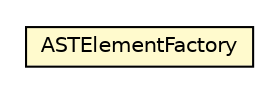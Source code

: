 #!/usr/local/bin/dot
#
# Class diagram 
# Generated by UMLGraph version 5.1 (http://www.umlgraph.org/)
#

digraph G {
	edge [fontname="Helvetica",fontsize=10,labelfontname="Helvetica",labelfontsize=10];
	node [fontname="Helvetica",fontsize=10,shape=plaintext];
	nodesep=0.25;
	ranksep=0.5;
	// org.androidtransfuse.adapter.element.ASTElementFactory
	c70871 [label=<<table title="org.androidtransfuse.adapter.element.ASTElementFactory" border="0" cellborder="1" cellspacing="0" cellpadding="2" port="p" bgcolor="lemonChiffon" href="./ASTElementFactory.html">
		<tr><td><table border="0" cellspacing="0" cellpadding="1">
<tr><td align="center" balign="center"> ASTElementFactory </td></tr>
		</table></td></tr>
		</table>>, fontname="Helvetica", fontcolor="black", fontsize=10.0];
}

